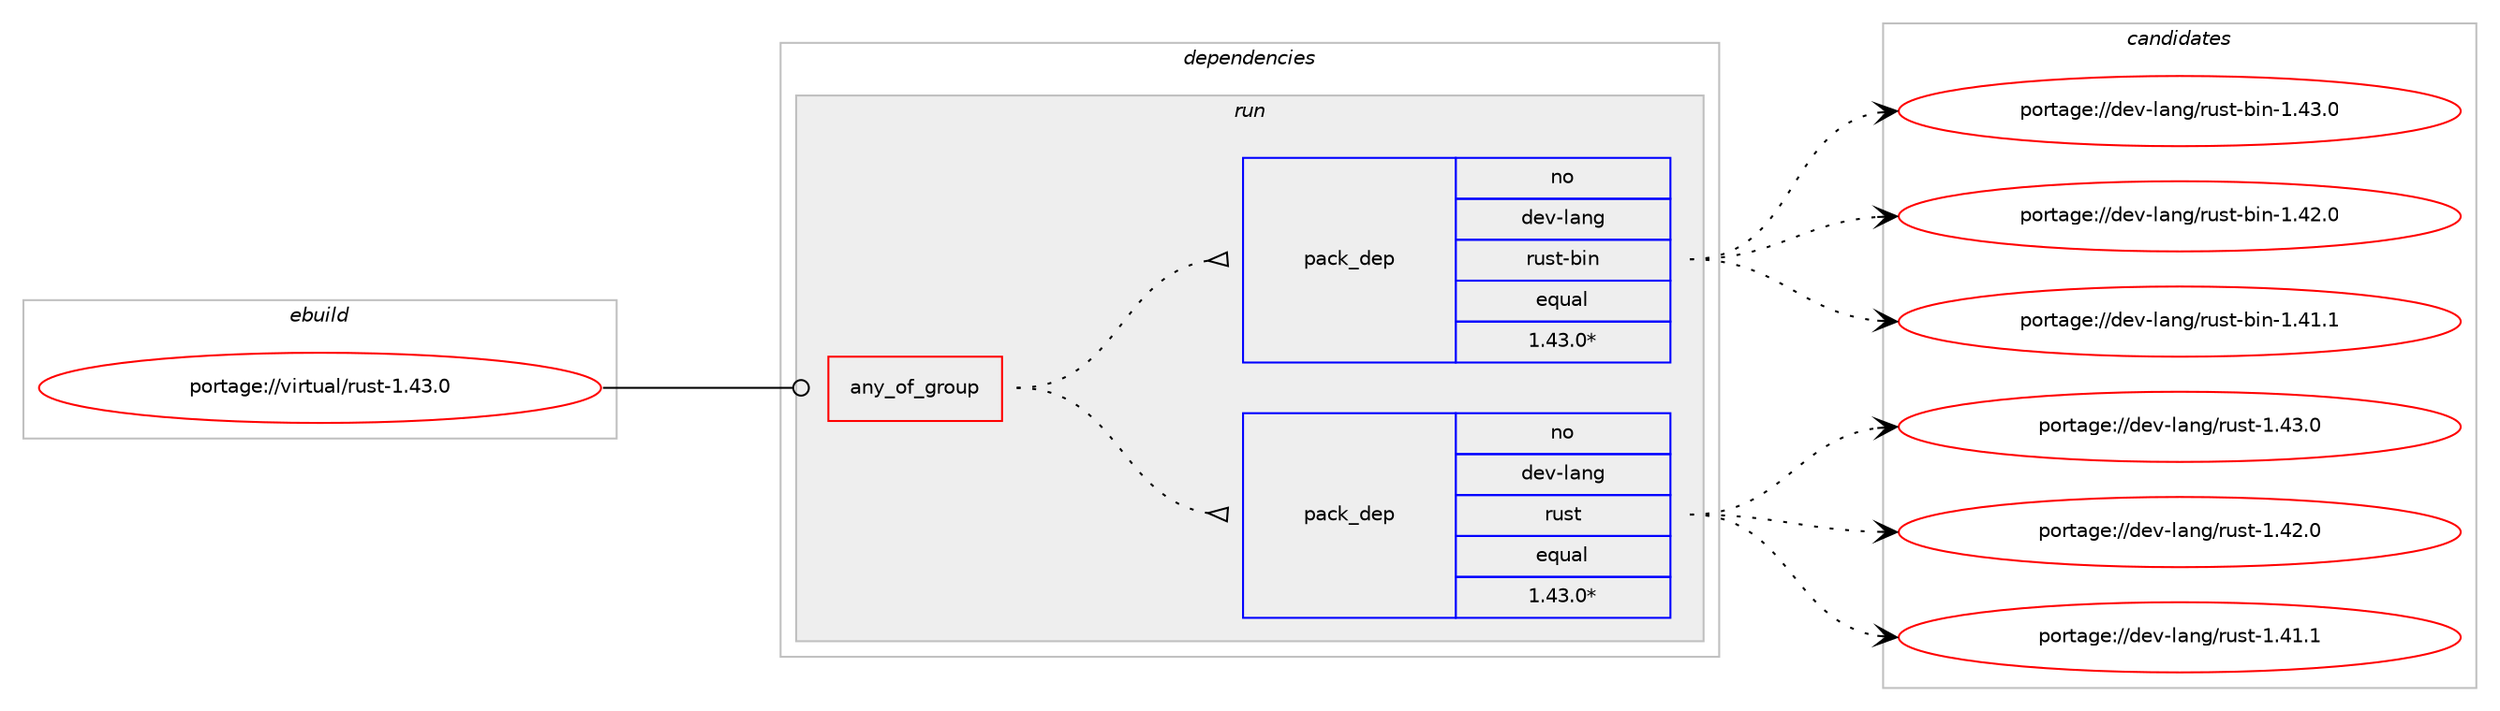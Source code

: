 digraph prolog {

# *************
# Graph options
# *************

newrank=true;
concentrate=true;
compound=true;
graph [rankdir=LR,fontname=Helvetica,fontsize=10,ranksep=1.5];#, ranksep=2.5, nodesep=0.2];
edge  [arrowhead=vee];
node  [fontname=Helvetica,fontsize=10];

# **********
# The ebuild
# **********

subgraph cluster_leftcol {
color=gray;
rank=same;
label=<<i>ebuild</i>>;
id [label="portage://virtual/rust-1.43.0", color=red, width=4, href="../virtual/rust-1.43.0.svg"];
}

# ****************
# The dependencies
# ****************

subgraph cluster_midcol {
color=gray;
label=<<i>dependencies</i>>;
subgraph cluster_compile {
fillcolor="#eeeeee";
style=filled;
label=<<i>compile</i>>;
}
subgraph cluster_compileandrun {
fillcolor="#eeeeee";
style=filled;
label=<<i>compile and run</i>>;
}
subgraph cluster_run {
fillcolor="#eeeeee";
style=filled;
label=<<i>run</i>>;
subgraph any53 {
dependency3181 [label=<<TABLE BORDER="0" CELLBORDER="1" CELLSPACING="0" CELLPADDING="4"><TR><TD CELLPADDING="10">any_of_group</TD></TR></TABLE>>, shape=none, color=red];subgraph pack2678 {
dependency3182 [label=<<TABLE BORDER="0" CELLBORDER="1" CELLSPACING="0" CELLPADDING="4" WIDTH="220"><TR><TD ROWSPAN="6" CELLPADDING="30">pack_dep</TD></TR><TR><TD WIDTH="110">no</TD></TR><TR><TD>dev-lang</TD></TR><TR><TD>rust</TD></TR><TR><TD>equal</TD></TR><TR><TD>1.43.0*</TD></TR></TABLE>>, shape=none, color=blue];
}
dependency3181:e -> dependency3182:w [weight=20,style="dotted",arrowhead="oinv"];
subgraph pack2679 {
dependency3183 [label=<<TABLE BORDER="0" CELLBORDER="1" CELLSPACING="0" CELLPADDING="4" WIDTH="220"><TR><TD ROWSPAN="6" CELLPADDING="30">pack_dep</TD></TR><TR><TD WIDTH="110">no</TD></TR><TR><TD>dev-lang</TD></TR><TR><TD>rust-bin</TD></TR><TR><TD>equal</TD></TR><TR><TD>1.43.0*</TD></TR></TABLE>>, shape=none, color=blue];
}
dependency3181:e -> dependency3183:w [weight=20,style="dotted",arrowhead="oinv"];
}
id:e -> dependency3181:w [weight=20,style="solid",arrowhead="odot"];
}
}

# **************
# The candidates
# **************

subgraph cluster_choices {
rank=same;
color=gray;
label=<<i>candidates</i>>;

subgraph choice2678 {
color=black;
nodesep=1;
choice10010111845108971101034711411711511645494652514648 [label="portage://dev-lang/rust-1.43.0", color=red, width=4,href="../dev-lang/rust-1.43.0.svg"];
choice10010111845108971101034711411711511645494652504648 [label="portage://dev-lang/rust-1.42.0", color=red, width=4,href="../dev-lang/rust-1.42.0.svg"];
choice10010111845108971101034711411711511645494652494649 [label="portage://dev-lang/rust-1.41.1", color=red, width=4,href="../dev-lang/rust-1.41.1.svg"];
dependency3182:e -> choice10010111845108971101034711411711511645494652514648:w [style=dotted,weight="100"];
dependency3182:e -> choice10010111845108971101034711411711511645494652504648:w [style=dotted,weight="100"];
dependency3182:e -> choice10010111845108971101034711411711511645494652494649:w [style=dotted,weight="100"];
}
subgraph choice2679 {
color=black;
nodesep=1;
choice100101118451089711010347114117115116459810511045494652514648 [label="portage://dev-lang/rust-bin-1.43.0", color=red, width=4,href="../dev-lang/rust-bin-1.43.0.svg"];
choice100101118451089711010347114117115116459810511045494652504648 [label="portage://dev-lang/rust-bin-1.42.0", color=red, width=4,href="../dev-lang/rust-bin-1.42.0.svg"];
choice100101118451089711010347114117115116459810511045494652494649 [label="portage://dev-lang/rust-bin-1.41.1", color=red, width=4,href="../dev-lang/rust-bin-1.41.1.svg"];
dependency3183:e -> choice100101118451089711010347114117115116459810511045494652514648:w [style=dotted,weight="100"];
dependency3183:e -> choice100101118451089711010347114117115116459810511045494652504648:w [style=dotted,weight="100"];
dependency3183:e -> choice100101118451089711010347114117115116459810511045494652494649:w [style=dotted,weight="100"];
}
}

}
